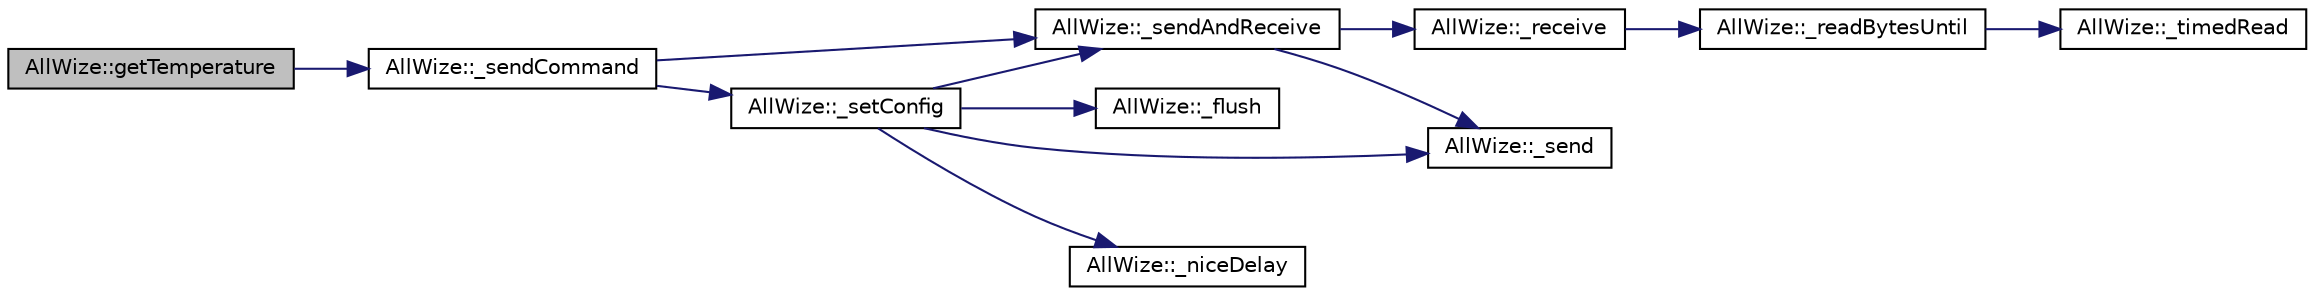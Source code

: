 digraph "AllWize::getTemperature"
{
  edge [fontname="Helvetica",fontsize="10",labelfontname="Helvetica",labelfontsize="10"];
  node [fontname="Helvetica",fontsize="10",shape=record];
  rankdir="LR";
  Node1111 [label="AllWize::getTemperature",height=0.2,width=0.4,color="black", fillcolor="grey75", style="filled", fontcolor="black"];
  Node1111 -> Node1112 [color="midnightblue",fontsize="10",style="solid",fontname="Helvetica"];
  Node1112 [label="AllWize::_sendCommand",height=0.2,width=0.4,color="black", fillcolor="white", style="filled",URL="$classAllWize.html#aa396ffb4a719730440575425c981adef",tooltip="Sends a command with the given data. "];
  Node1112 -> Node1113 [color="midnightblue",fontsize="10",style="solid",fontname="Helvetica"];
  Node1113 [label="AllWize::_setConfig",height=0.2,width=0.4,color="black", fillcolor="white", style="filled",URL="$classAllWize.html#a493af0599b973f713192b175000264e6",tooltip="Sets or unsets config mode. "];
  Node1113 -> Node1114 [color="midnightblue",fontsize="10",style="solid",fontname="Helvetica"];
  Node1114 [label="AllWize::_flush",height=0.2,width=0.4,color="black", fillcolor="white", style="filled",URL="$classAllWize.html#ace21941ce1a1174ef567c1a269ebf551",tooltip="Flushes the serial line to the module. "];
  Node1113 -> Node1115 [color="midnightblue",fontsize="10",style="solid",fontname="Helvetica"];
  Node1115 [label="AllWize::_sendAndReceive",height=0.2,width=0.4,color="black", fillcolor="white", style="filled",URL="$classAllWize.html#af4c575f742b3c2a837058846b83fbfe1",tooltip="Sends a binary buffer and waits for response. Returns the number of bytes received and stored in the ..."];
  Node1115 -> Node1116 [color="midnightblue",fontsize="10",style="solid",fontname="Helvetica"];
  Node1116 [label="AllWize::_send",height=0.2,width=0.4,color="black", fillcolor="white", style="filled",URL="$classAllWize.html#ac194cac5fd63b864ef567fb7a51a2ac9",tooltip="Sends a binary buffer to the module UART. Returns the number of bytes actually sent. "];
  Node1115 -> Node1117 [color="midnightblue",fontsize="10",style="solid",fontname="Helvetica"];
  Node1117 [label="AllWize::_receive",height=0.2,width=0.4,color="black", fillcolor="white", style="filled",URL="$classAllWize.html#a197c8bd0c47789acefd4e360ca697feb",tooltip="Listens to incoming data from the module until timeout or END_OF_RESPONSE. "];
  Node1117 -> Node1118 [color="midnightblue",fontsize="10",style="solid",fontname="Helvetica"];
  Node1118 [label="AllWize::_readBytesUntil",height=0.2,width=0.4,color="black", fillcolor="white", style="filled",URL="$classAllWize.html#a3cdbc480293b0e3c24107c549b485d5c",tooltip="Reads the stream buffer up to a certain char or times out. "];
  Node1118 -> Node1119 [color="midnightblue",fontsize="10",style="solid",fontname="Helvetica"];
  Node1119 [label="AllWize::_timedRead",height=0.2,width=0.4,color="black", fillcolor="white", style="filled",URL="$classAllWize.html#ac33ba05cebc3de22babb477922a07eaf",tooltip="Reads a byte from the stream with a timeout. "];
  Node1113 -> Node1116 [color="midnightblue",fontsize="10",style="solid",fontname="Helvetica"];
  Node1113 -> Node1120 [color="midnightblue",fontsize="10",style="solid",fontname="Helvetica"];
  Node1120 [label="AllWize::_niceDelay",height=0.2,width=0.4,color="black", fillcolor="white", style="filled",URL="$classAllWize.html#afeed45d2a47e184092d6dcd64c22fb72",tooltip="Does a non-blocking delay. "];
  Node1112 -> Node1115 [color="midnightblue",fontsize="10",style="solid",fontname="Helvetica"];
}
